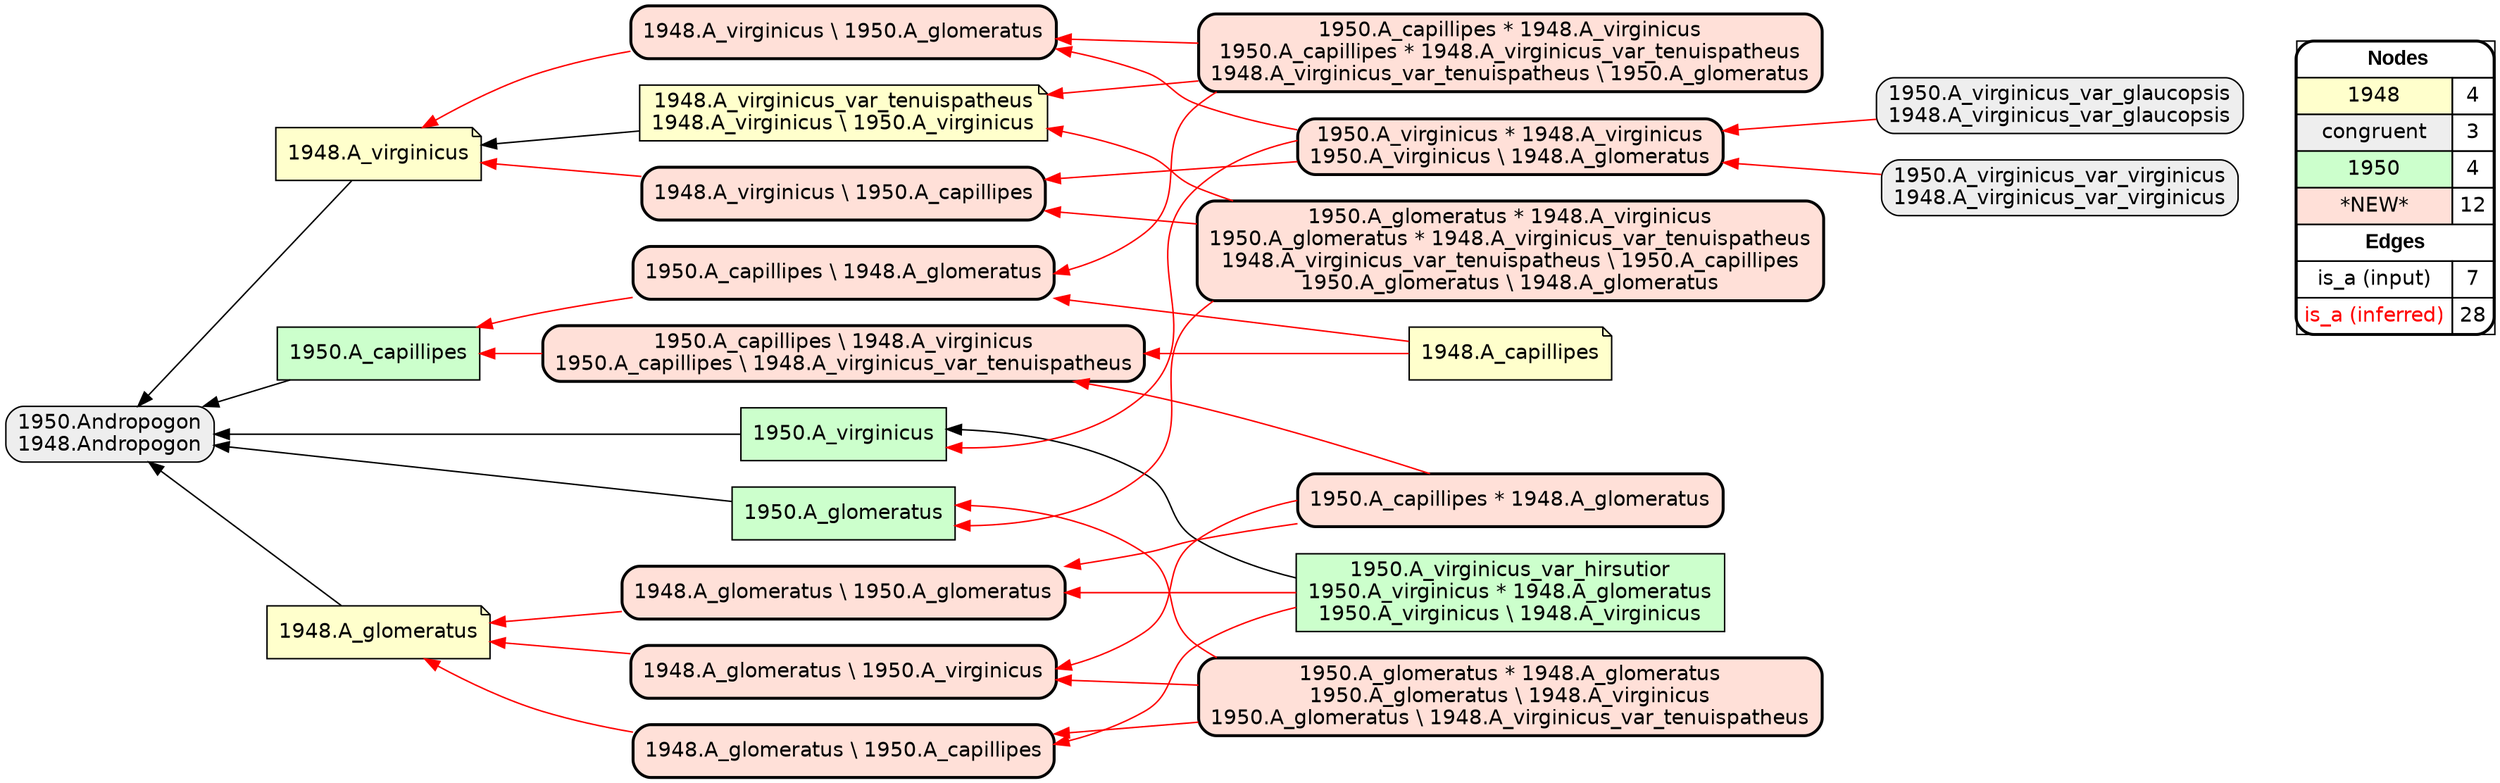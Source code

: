 digraph{
rankdir=RL
node[shape=note style=filled fillcolor="#FFFFCC" fontname="helvetica"] 
"1948.A_virginicus"
"1948.A_capillipes"
"1948.A_glomeratus"
"1948.A_virginicus_var_tenuispatheus\n1948.A_virginicus \\ 1950.A_virginicus"
node[shape=box style="filled,rounded" fillcolor="#EEEEEE" fontname="helvetica"] 
"1950.A_virginicus_var_glaucopsis\n1948.A_virginicus_var_glaucopsis"
"1950.A_virginicus_var_virginicus\n1948.A_virginicus_var_virginicus"
"1950.Andropogon\n1948.Andropogon"
node[shape=box style=filled fillcolor="#CCFFCC" fontname="helvetica"] 
"1950.A_virginicus_var_hirsutior\n1950.A_virginicus * 1948.A_glomeratus\n1950.A_virginicus \\ 1948.A_virginicus"
"1950.A_virginicus"
"1950.A_capillipes"
"1950.A_glomeratus"
node[shape=box style="filled,rounded,bold" fillcolor="#FFE0D8" fontname="helvetica"] 
"1950.A_capillipes \\ 1948.A_virginicus\n1950.A_capillipes \\ 1948.A_virginicus_var_tenuispatheus"
"1950.A_capillipes * 1948.A_glomeratus"
"1948.A_virginicus \\ 1950.A_glomeratus"
"1948.A_glomeratus \\ 1950.A_virginicus"
"1948.A_virginicus \\ 1950.A_capillipes"
"1948.A_glomeratus \\ 1950.A_capillipes"
"1950.A_glomeratus * 1948.A_virginicus\n1950.A_glomeratus * 1948.A_virginicus_var_tenuispatheus\n1948.A_virginicus_var_tenuispatheus \\ 1950.A_capillipes\n1950.A_glomeratus \\ 1948.A_glomeratus"
"1950.A_capillipes \\ 1948.A_glomeratus"
"1950.A_virginicus * 1948.A_virginicus\n1950.A_virginicus \\ 1948.A_glomeratus"
"1948.A_glomeratus \\ 1950.A_glomeratus"
"1950.A_glomeratus * 1948.A_glomeratus\n1950.A_glomeratus \\ 1948.A_virginicus\n1950.A_glomeratus \\ 1948.A_virginicus_var_tenuispatheus"
"1950.A_capillipes * 1948.A_virginicus\n1950.A_capillipes * 1948.A_virginicus_var_tenuispatheus\n1948.A_virginicus_var_tenuispatheus \\ 1950.A_glomeratus"
edge[arrowhead=normal style=dotted color="#000000" constraint=true penwidth=1]
edge[arrowhead=normal style=solid color="#000000" constraint=true penwidth=1]
"1948.A_virginicus" -> "1950.Andropogon\n1948.Andropogon"
"1950.A_glomeratus" -> "1950.Andropogon\n1948.Andropogon"
"1950.A_virginicus_var_hirsutior\n1950.A_virginicus * 1948.A_glomeratus\n1950.A_virginicus \\ 1948.A_virginicus" -> "1950.A_virginicus"
"1950.A_virginicus" -> "1950.Andropogon\n1948.Andropogon"
"1948.A_virginicus_var_tenuispatheus\n1948.A_virginicus \\ 1950.A_virginicus" -> "1948.A_virginicus"
"1950.A_capillipes" -> "1950.Andropogon\n1948.Andropogon"
"1948.A_glomeratus" -> "1950.Andropogon\n1948.Andropogon"
edge[arrowhead=normal style=solid color="#FF0000" constraint=true penwidth=1]
"1950.A_virginicus_var_virginicus\n1948.A_virginicus_var_virginicus" -> "1950.A_virginicus * 1948.A_virginicus\n1950.A_virginicus \\ 1948.A_glomeratus"
"1950.A_glomeratus * 1948.A_glomeratus\n1950.A_glomeratus \\ 1948.A_virginicus\n1950.A_glomeratus \\ 1948.A_virginicus_var_tenuispatheus" -> "1948.A_glomeratus \\ 1950.A_capillipes"
"1948.A_capillipes" -> "1950.A_capillipes \\ 1948.A_virginicus\n1950.A_capillipes \\ 1948.A_virginicus_var_tenuispatheus"
"1948.A_glomeratus \\ 1950.A_capillipes" -> "1948.A_glomeratus"
"1948.A_glomeratus \\ 1950.A_glomeratus" -> "1948.A_glomeratus"
"1950.A_glomeratus * 1948.A_virginicus\n1950.A_glomeratus * 1948.A_virginicus_var_tenuispatheus\n1948.A_virginicus_var_tenuispatheus \\ 1950.A_capillipes\n1950.A_glomeratus \\ 1948.A_glomeratus" -> "1948.A_virginicus \\ 1950.A_capillipes"
"1950.A_virginicus_var_glaucopsis\n1948.A_virginicus_var_glaucopsis" -> "1950.A_virginicus * 1948.A_virginicus\n1950.A_virginicus \\ 1948.A_glomeratus"
"1948.A_virginicus \\ 1950.A_capillipes" -> "1948.A_virginicus"
"1948.A_glomeratus \\ 1950.A_virginicus" -> "1948.A_glomeratus"
"1950.A_capillipes * 1948.A_virginicus\n1950.A_capillipes * 1948.A_virginicus_var_tenuispatheus\n1948.A_virginicus_var_tenuispatheus \\ 1950.A_glomeratus" -> "1948.A_virginicus_var_tenuispatheus\n1948.A_virginicus \\ 1950.A_virginicus"
"1950.A_capillipes * 1948.A_glomeratus" -> "1950.A_capillipes \\ 1948.A_virginicus\n1950.A_capillipes \\ 1948.A_virginicus_var_tenuispatheus"
"1950.A_capillipes * 1948.A_virginicus\n1950.A_capillipes * 1948.A_virginicus_var_tenuispatheus\n1948.A_virginicus_var_tenuispatheus \\ 1950.A_glomeratus" -> "1950.A_capillipes \\ 1948.A_glomeratus"
"1948.A_capillipes" -> "1950.A_capillipes \\ 1948.A_glomeratus"
"1950.A_capillipes * 1948.A_glomeratus" -> "1948.A_glomeratus \\ 1950.A_virginicus"
"1950.A_virginicus * 1948.A_virginicus\n1950.A_virginicus \\ 1948.A_glomeratus" -> "1948.A_virginicus \\ 1950.A_capillipes"
"1948.A_virginicus \\ 1950.A_glomeratus" -> "1948.A_virginicus"
"1950.A_glomeratus * 1948.A_virginicus\n1950.A_glomeratus * 1948.A_virginicus_var_tenuispatheus\n1948.A_virginicus_var_tenuispatheus \\ 1950.A_capillipes\n1950.A_glomeratus \\ 1948.A_glomeratus" -> "1950.A_glomeratus"
"1950.A_virginicus_var_hirsutior\n1950.A_virginicus * 1948.A_glomeratus\n1950.A_virginicus \\ 1948.A_virginicus" -> "1948.A_glomeratus \\ 1950.A_capillipes"
"1950.A_capillipes \\ 1948.A_virginicus\n1950.A_capillipes \\ 1948.A_virginicus_var_tenuispatheus" -> "1950.A_capillipes"
"1950.A_capillipes * 1948.A_glomeratus" -> "1948.A_glomeratus \\ 1950.A_glomeratus"
"1950.A_capillipes * 1948.A_virginicus\n1950.A_capillipes * 1948.A_virginicus_var_tenuispatheus\n1948.A_virginicus_var_tenuispatheus \\ 1950.A_glomeratus" -> "1948.A_virginicus \\ 1950.A_glomeratus"
"1950.A_virginicus_var_hirsutior\n1950.A_virginicus * 1948.A_glomeratus\n1950.A_virginicus \\ 1948.A_virginicus" -> "1948.A_glomeratus \\ 1950.A_glomeratus"
"1950.A_glomeratus * 1948.A_glomeratus\n1950.A_glomeratus \\ 1948.A_virginicus\n1950.A_glomeratus \\ 1948.A_virginicus_var_tenuispatheus" -> "1950.A_glomeratus"
"1950.A_glomeratus * 1948.A_virginicus\n1950.A_glomeratus * 1948.A_virginicus_var_tenuispatheus\n1948.A_virginicus_var_tenuispatheus \\ 1950.A_capillipes\n1950.A_glomeratus \\ 1948.A_glomeratus" -> "1948.A_virginicus_var_tenuispatheus\n1948.A_virginicus \\ 1950.A_virginicus"
"1950.A_virginicus * 1948.A_virginicus\n1950.A_virginicus \\ 1948.A_glomeratus" -> "1950.A_virginicus"
"1950.A_glomeratus * 1948.A_glomeratus\n1950.A_glomeratus \\ 1948.A_virginicus\n1950.A_glomeratus \\ 1948.A_virginicus_var_tenuispatheus" -> "1948.A_glomeratus \\ 1950.A_virginicus"
"1950.A_capillipes \\ 1948.A_glomeratus" -> "1950.A_capillipes"
"1950.A_virginicus * 1948.A_virginicus\n1950.A_virginicus \\ 1948.A_glomeratus" -> "1948.A_virginicus \\ 1950.A_glomeratus"
node[shape=box] 
{rank=source Legend [fillcolor= white margin=0 label=< 
 <TABLE BORDER="0" CELLBORDER="1" CELLSPACING="0" CELLPADDING="4"> 
<TR> <TD COLSPAN="2"><font face="Arial Black"> Nodes</font></TD> </TR> 
<TR> 
 <TD bgcolor="#FFFFCC" fontname="helvetica">1948</TD> 
 <TD>4</TD> 
 </TR> 
<TR> 
 <TD bgcolor="#EEEEEE" fontname="helvetica">congruent</TD> 
 <TD>3</TD> 
 </TR> 
<TR> 
 <TD bgcolor="#CCFFCC" fontname="helvetica">1950</TD> 
 <TD>4</TD> 
 </TR> 
<TR> 
 <TD bgcolor="#FFE0D8" fontname="helvetica">*NEW*</TD> 
 <TD>12</TD> 
 </TR> 
<TR> <TD COLSPAN="2"><font face = "Arial Black"> Edges </font></TD> </TR> 
<TR> 
 <TD><font color ="#000000">is_a (input)</font></TD><TD>7</TD>
</TR>
<TR> 
 <TD><font color ="#FF0000">is_a (inferred)</font></TD><TD>28</TD>
</TR>
</TABLE> 
 >] } 
}